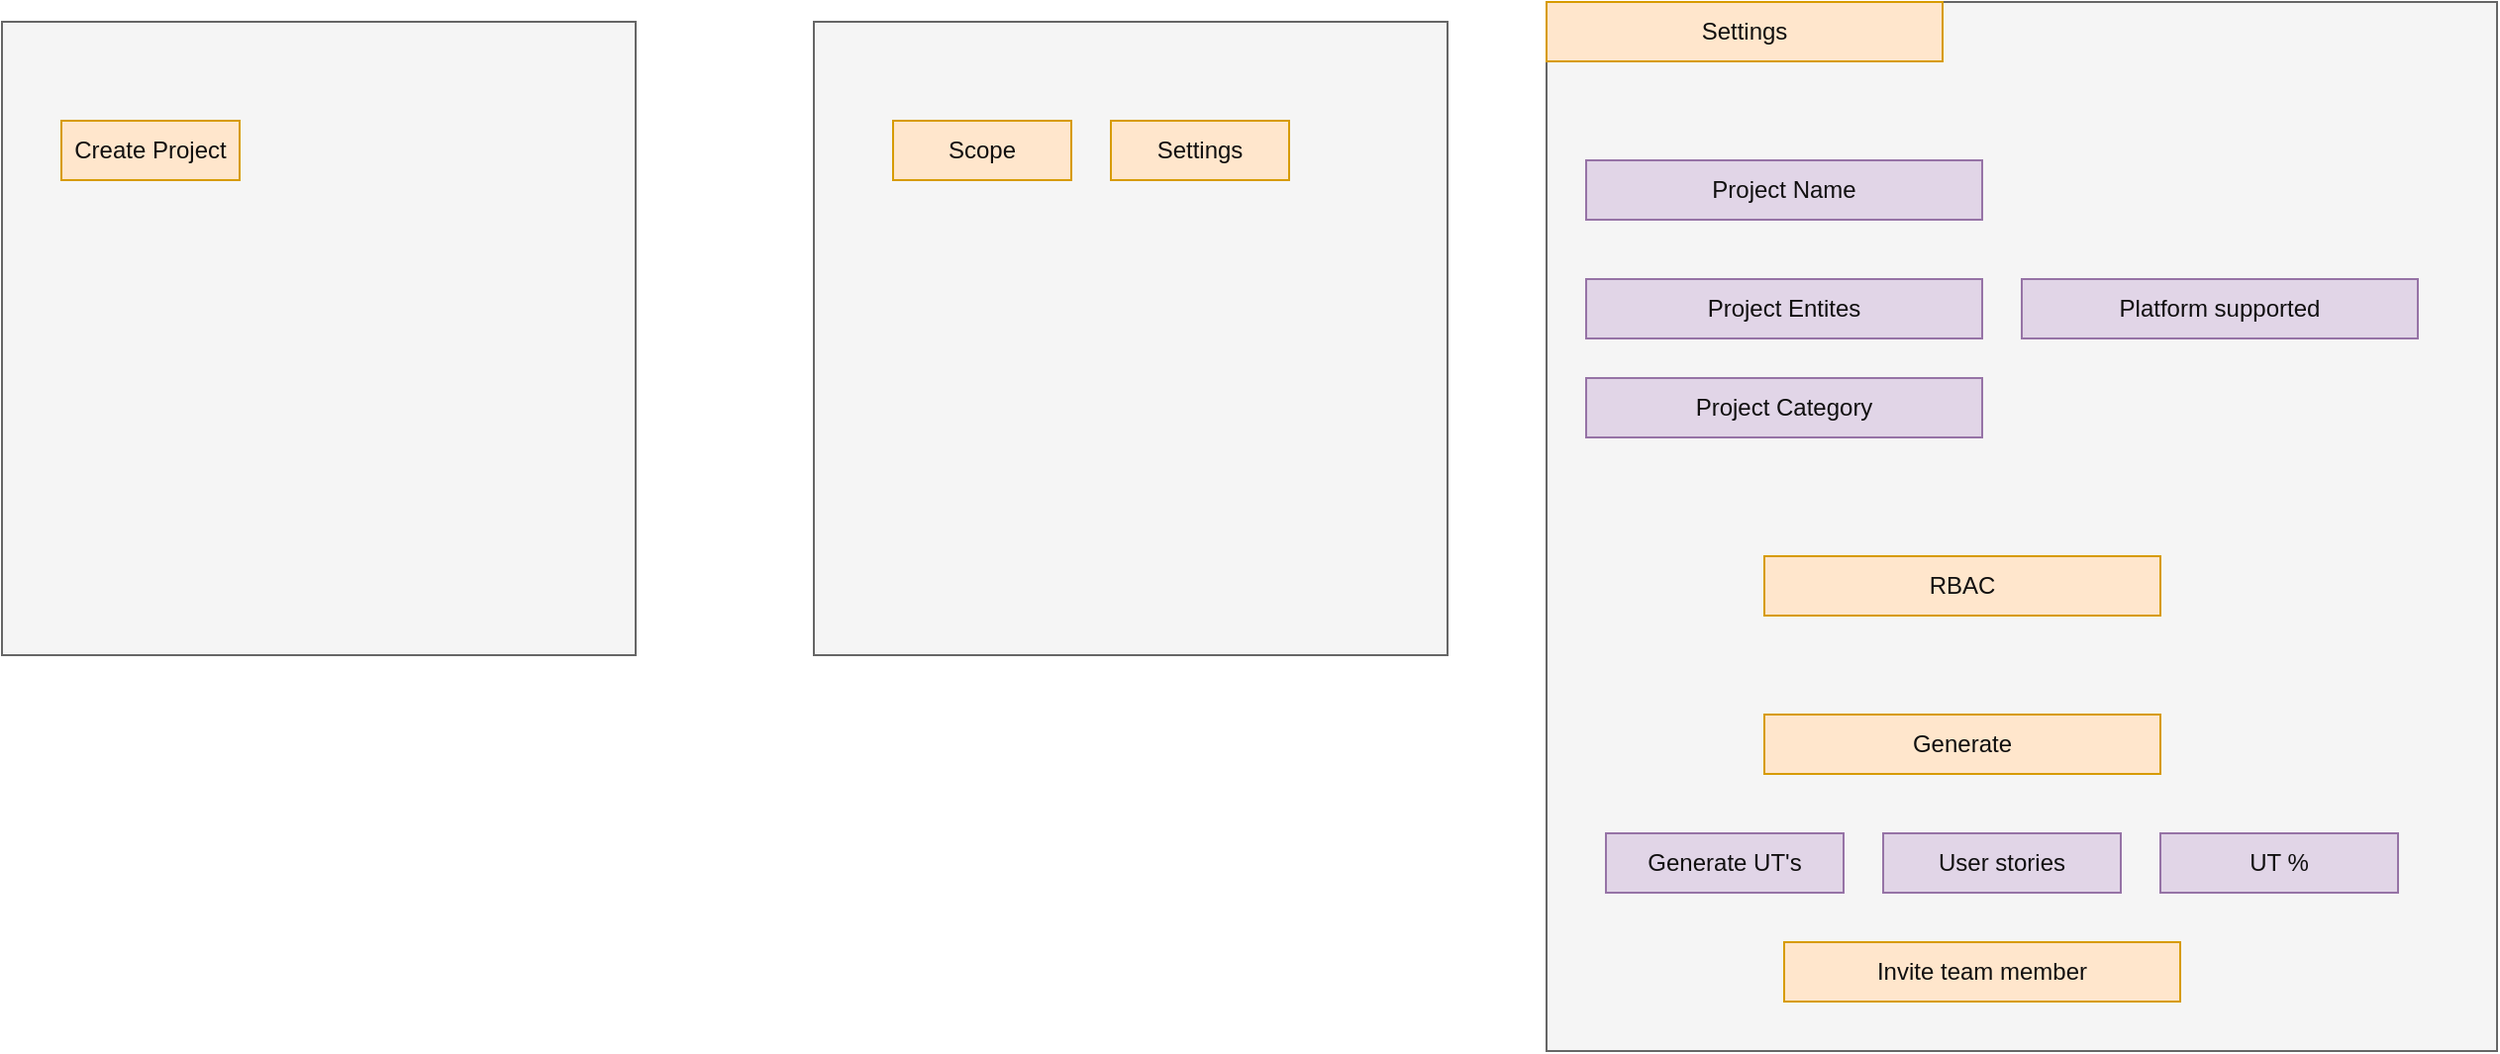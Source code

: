 <mxfile>
    <diagram id="1mssKefWmirA8YjChEfD" name="Page-1">
        <mxGraphModel dx="1198" dy="434" grid="1" gridSize="10" guides="1" tooltips="1" connect="1" arrows="1" fold="1" page="1" pageScale="1" pageWidth="850" pageHeight="1100" background="#ffffff" math="0" shadow="0">
            <root>
                <mxCell id="0"/>
                <mxCell id="1" parent="0"/>
                <mxCell id="2" value="" style="rounded=0;whiteSpace=wrap;html=1;fillColor=#f5f5f5;fontColor=#333333;strokeColor=#666666;" vertex="1" parent="1">
                    <mxGeometry x="50" y="70" width="320" height="320" as="geometry"/>
                </mxCell>
                <mxCell id="4" value="&lt;font color=&quot;#100f0f&quot;&gt;Create Project&lt;/font&gt;" style="text;html=1;strokeColor=#d79b00;fillColor=#ffe6cc;align=center;verticalAlign=middle;whiteSpace=wrap;rounded=0;" vertex="1" parent="1">
                    <mxGeometry x="80" y="120" width="90" height="30" as="geometry"/>
                </mxCell>
                <mxCell id="5" value="" style="rounded=0;whiteSpace=wrap;html=1;fillColor=#f5f5f5;fontColor=#333333;strokeColor=#666666;" vertex="1" parent="1">
                    <mxGeometry x="460" y="70" width="320" height="320" as="geometry"/>
                </mxCell>
                <mxCell id="6" value="&lt;font color=&quot;#100f0f&quot;&gt;Scope&lt;/font&gt;" style="text;html=1;strokeColor=#d79b00;fillColor=#ffe6cc;align=center;verticalAlign=middle;whiteSpace=wrap;rounded=0;" vertex="1" parent="1">
                    <mxGeometry x="500" y="120" width="90" height="30" as="geometry"/>
                </mxCell>
                <mxCell id="7" value="" style="rounded=0;whiteSpace=wrap;html=1;fillColor=#f5f5f5;fontColor=#333333;strokeColor=#666666;" vertex="1" parent="1">
                    <mxGeometry x="830" y="60" width="480" height="530" as="geometry"/>
                </mxCell>
                <mxCell id="8" value="&lt;font color=&quot;#100f0f&quot;&gt;Settings&lt;/font&gt;" style="text;html=1;strokeColor=#d79b00;fillColor=#ffe6cc;align=center;verticalAlign=middle;whiteSpace=wrap;rounded=0;" vertex="1" parent="1">
                    <mxGeometry x="610" y="120" width="90" height="30" as="geometry"/>
                </mxCell>
                <mxCell id="9" value="&lt;font color=&quot;#100f0f&quot;&gt;Settings&lt;/font&gt;" style="text;html=1;strokeColor=#d79b00;fillColor=#ffe6cc;align=center;verticalAlign=middle;whiteSpace=wrap;rounded=0;" vertex="1" parent="1">
                    <mxGeometry x="830" y="60" width="200" height="30" as="geometry"/>
                </mxCell>
                <mxCell id="13" value="&lt;font color=&quot;#100f0f&quot;&gt;Project Name&lt;/font&gt;" style="text;html=1;strokeColor=#9673a6;fillColor=#e1d5e7;align=center;verticalAlign=middle;whiteSpace=wrap;rounded=0;" vertex="1" parent="1">
                    <mxGeometry x="850" y="140" width="200" height="30" as="geometry"/>
                </mxCell>
                <mxCell id="15" value="&lt;font color=&quot;#100f0f&quot;&gt;Project Entites&lt;/font&gt;" style="text;html=1;strokeColor=#9673a6;fillColor=#e1d5e7;align=center;verticalAlign=middle;whiteSpace=wrap;rounded=0;" vertex="1" parent="1">
                    <mxGeometry x="850" y="200" width="200" height="30" as="geometry"/>
                </mxCell>
                <mxCell id="17" value="&lt;font color=&quot;#100f0f&quot;&gt;Project Category&lt;/font&gt;" style="text;html=1;strokeColor=#9673a6;fillColor=#e1d5e7;align=center;verticalAlign=middle;whiteSpace=wrap;rounded=0;" vertex="1" parent="1">
                    <mxGeometry x="850" y="250" width="200" height="30" as="geometry"/>
                </mxCell>
                <mxCell id="18" value="&lt;font color=&quot;#100f0f&quot;&gt;Platform supported&lt;/font&gt;" style="text;html=1;strokeColor=#9673a6;fillColor=#e1d5e7;align=center;verticalAlign=middle;whiteSpace=wrap;rounded=0;" vertex="1" parent="1">
                    <mxGeometry x="1070" y="200" width="200" height="30" as="geometry"/>
                </mxCell>
                <mxCell id="19" value="&lt;font color=&quot;#100f0f&quot;&gt;Generate UT's&lt;/font&gt;" style="text;html=1;strokeColor=#9673a6;fillColor=#e1d5e7;align=center;verticalAlign=middle;whiteSpace=wrap;rounded=0;" vertex="1" parent="1">
                    <mxGeometry x="860" y="480" width="120" height="30" as="geometry"/>
                </mxCell>
                <mxCell id="20" value="&lt;font color=&quot;#100f0f&quot;&gt;User stories&lt;/font&gt;" style="text;html=1;strokeColor=#9673a6;fillColor=#e1d5e7;align=center;verticalAlign=middle;whiteSpace=wrap;rounded=0;" vertex="1" parent="1">
                    <mxGeometry x="1000" y="480" width="120" height="30" as="geometry"/>
                </mxCell>
                <mxCell id="21" value="&lt;font color=&quot;#100f0f&quot;&gt;Generate&lt;/font&gt;" style="text;html=1;strokeColor=#d79b00;fillColor=#ffe6cc;align=center;verticalAlign=middle;whiteSpace=wrap;rounded=0;" vertex="1" parent="1">
                    <mxGeometry x="940" y="420" width="200" height="30" as="geometry"/>
                </mxCell>
                <mxCell id="22" value="&lt;font color=&quot;#100f0f&quot;&gt;UT %&lt;/font&gt;" style="text;html=1;strokeColor=#9673a6;fillColor=#e1d5e7;align=center;verticalAlign=middle;whiteSpace=wrap;rounded=0;" vertex="1" parent="1">
                    <mxGeometry x="1140" y="480" width="120" height="30" as="geometry"/>
                </mxCell>
                <mxCell id="23" value="&lt;font color=&quot;#100f0f&quot;&gt;RBAC&lt;/font&gt;" style="text;html=1;strokeColor=#d79b00;fillColor=#ffe6cc;align=center;verticalAlign=middle;whiteSpace=wrap;rounded=0;" vertex="1" parent="1">
                    <mxGeometry x="940" y="340" width="200" height="30" as="geometry"/>
                </mxCell>
                <mxCell id="24" value="&lt;font color=&quot;#100f0f&quot;&gt;Invite team member&lt;/font&gt;" style="text;html=1;strokeColor=#d79b00;fillColor=#ffe6cc;align=center;verticalAlign=middle;whiteSpace=wrap;rounded=0;" vertex="1" parent="1">
                    <mxGeometry x="950" y="535" width="200" height="30" as="geometry"/>
                </mxCell>
            </root>
        </mxGraphModel>
    </diagram>
</mxfile>